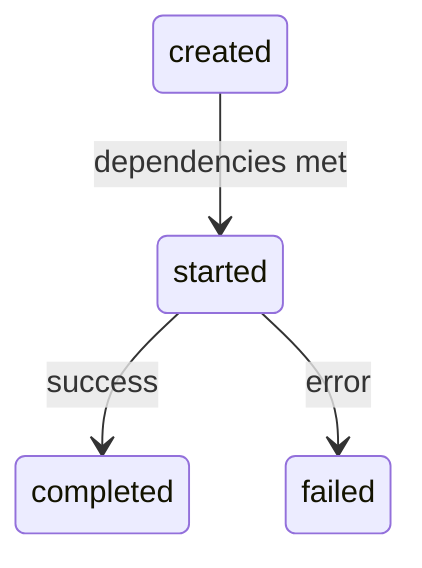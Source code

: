 stateDiagram-v2
    created --> started:   dependencies met
    started --> completed:   success
    started --> failed:   error